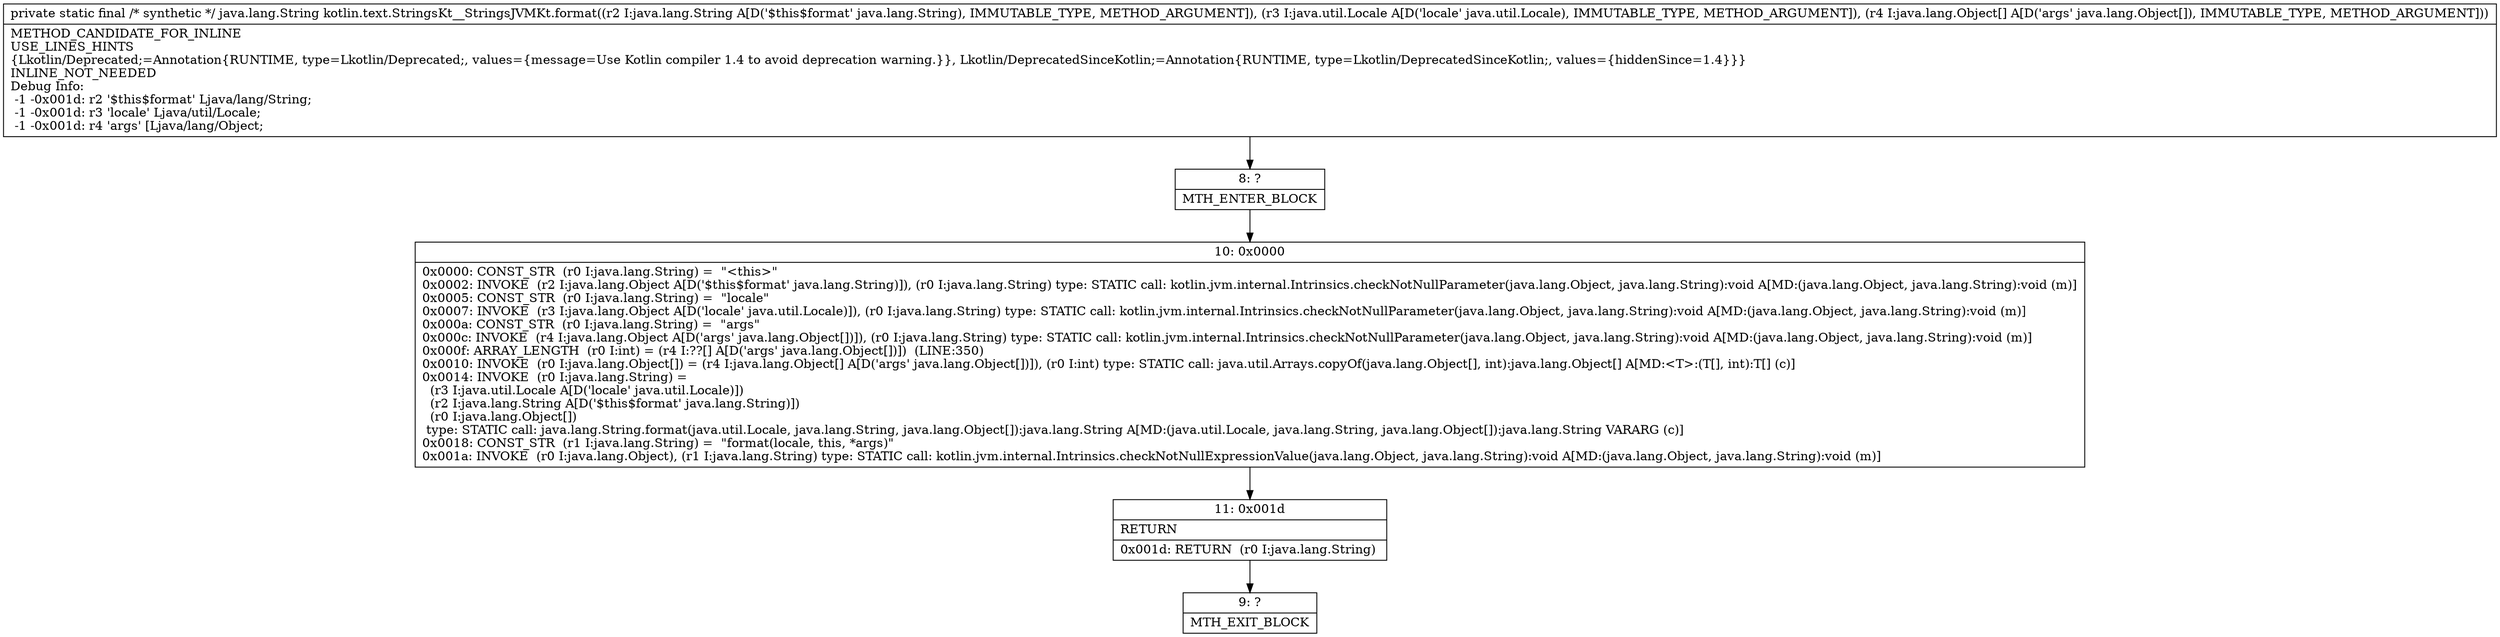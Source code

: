 digraph "CFG forkotlin.text.StringsKt__StringsJVMKt.format(Ljava\/lang\/String;Ljava\/util\/Locale;[Ljava\/lang\/Object;)Ljava\/lang\/String;" {
Node_8 [shape=record,label="{8\:\ ?|MTH_ENTER_BLOCK\l}"];
Node_10 [shape=record,label="{10\:\ 0x0000|0x0000: CONST_STR  (r0 I:java.lang.String) =  \"\<this\>\" \l0x0002: INVOKE  (r2 I:java.lang.Object A[D('$this$format' java.lang.String)]), (r0 I:java.lang.String) type: STATIC call: kotlin.jvm.internal.Intrinsics.checkNotNullParameter(java.lang.Object, java.lang.String):void A[MD:(java.lang.Object, java.lang.String):void (m)]\l0x0005: CONST_STR  (r0 I:java.lang.String) =  \"locale\" \l0x0007: INVOKE  (r3 I:java.lang.Object A[D('locale' java.util.Locale)]), (r0 I:java.lang.String) type: STATIC call: kotlin.jvm.internal.Intrinsics.checkNotNullParameter(java.lang.Object, java.lang.String):void A[MD:(java.lang.Object, java.lang.String):void (m)]\l0x000a: CONST_STR  (r0 I:java.lang.String) =  \"args\" \l0x000c: INVOKE  (r4 I:java.lang.Object A[D('args' java.lang.Object[])]), (r0 I:java.lang.String) type: STATIC call: kotlin.jvm.internal.Intrinsics.checkNotNullParameter(java.lang.Object, java.lang.String):void A[MD:(java.lang.Object, java.lang.String):void (m)]\l0x000f: ARRAY_LENGTH  (r0 I:int) = (r4 I:??[] A[D('args' java.lang.Object[])])  (LINE:350)\l0x0010: INVOKE  (r0 I:java.lang.Object[]) = (r4 I:java.lang.Object[] A[D('args' java.lang.Object[])]), (r0 I:int) type: STATIC call: java.util.Arrays.copyOf(java.lang.Object[], int):java.lang.Object[] A[MD:\<T\>:(T[], int):T[] (c)]\l0x0014: INVOKE  (r0 I:java.lang.String) = \l  (r3 I:java.util.Locale A[D('locale' java.util.Locale)])\l  (r2 I:java.lang.String A[D('$this$format' java.lang.String)])\l  (r0 I:java.lang.Object[])\l type: STATIC call: java.lang.String.format(java.util.Locale, java.lang.String, java.lang.Object[]):java.lang.String A[MD:(java.util.Locale, java.lang.String, java.lang.Object[]):java.lang.String VARARG (c)]\l0x0018: CONST_STR  (r1 I:java.lang.String) =  \"format(locale, this, *args)\" \l0x001a: INVOKE  (r0 I:java.lang.Object), (r1 I:java.lang.String) type: STATIC call: kotlin.jvm.internal.Intrinsics.checkNotNullExpressionValue(java.lang.Object, java.lang.String):void A[MD:(java.lang.Object, java.lang.String):void (m)]\l}"];
Node_11 [shape=record,label="{11\:\ 0x001d|RETURN\l|0x001d: RETURN  (r0 I:java.lang.String) \l}"];
Node_9 [shape=record,label="{9\:\ ?|MTH_EXIT_BLOCK\l}"];
MethodNode[shape=record,label="{private static final \/* synthetic *\/ java.lang.String kotlin.text.StringsKt__StringsJVMKt.format((r2 I:java.lang.String A[D('$this$format' java.lang.String), IMMUTABLE_TYPE, METHOD_ARGUMENT]), (r3 I:java.util.Locale A[D('locale' java.util.Locale), IMMUTABLE_TYPE, METHOD_ARGUMENT]), (r4 I:java.lang.Object[] A[D('args' java.lang.Object[]), IMMUTABLE_TYPE, METHOD_ARGUMENT]))  | METHOD_CANDIDATE_FOR_INLINE\lUSE_LINES_HINTS\l\{Lkotlin\/Deprecated;=Annotation\{RUNTIME, type=Lkotlin\/Deprecated;, values=\{message=Use Kotlin compiler 1.4 to avoid deprecation warning.\}\}, Lkotlin\/DeprecatedSinceKotlin;=Annotation\{RUNTIME, type=Lkotlin\/DeprecatedSinceKotlin;, values=\{hiddenSince=1.4\}\}\}\lINLINE_NOT_NEEDED\lDebug Info:\l  \-1 \-0x001d: r2 '$this$format' Ljava\/lang\/String;\l  \-1 \-0x001d: r3 'locale' Ljava\/util\/Locale;\l  \-1 \-0x001d: r4 'args' [Ljava\/lang\/Object;\l}"];
MethodNode -> Node_8;Node_8 -> Node_10;
Node_10 -> Node_11;
Node_11 -> Node_9;
}

